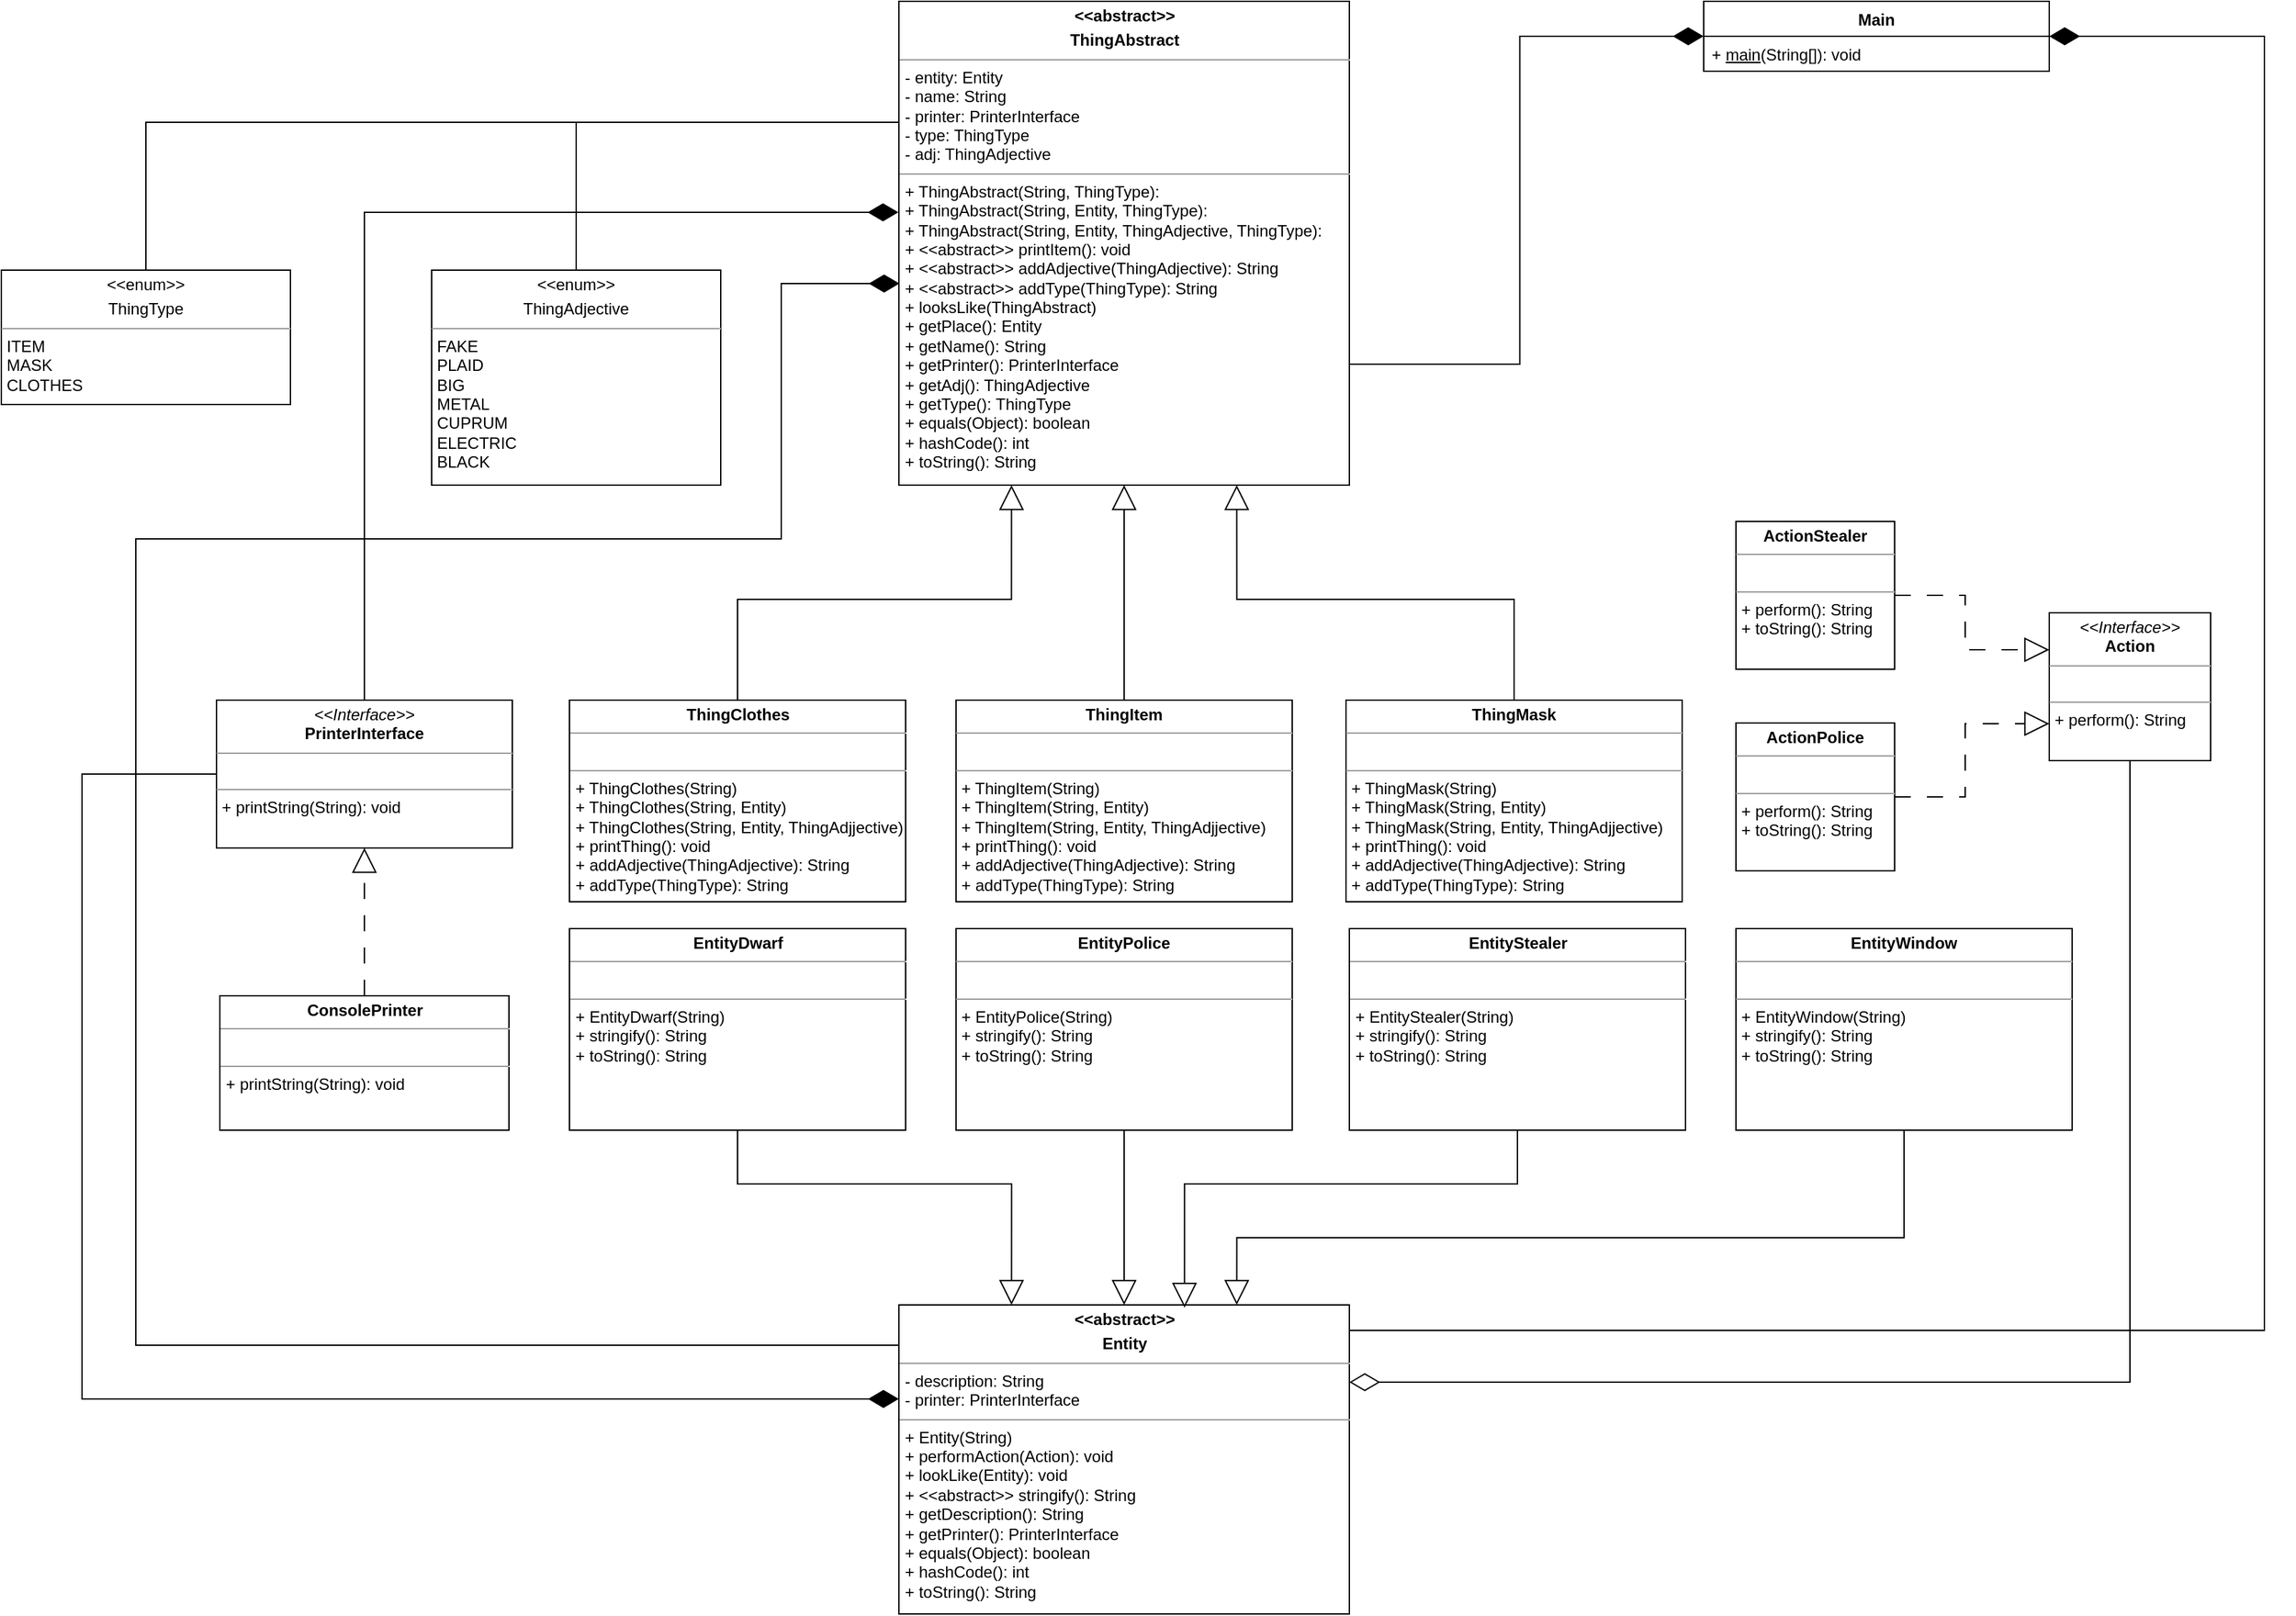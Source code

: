 <mxfile version="20.8.5" type="device"><diagram id="C5RBs43oDa-KdzZeNtuy" name="Page-1"><mxGraphModel dx="2035" dy="1879" grid="0" gridSize="10" guides="1" tooltips="1" connect="1" arrows="1" fold="1" page="0" pageScale="1" pageWidth="827" pageHeight="1169" math="0" shadow="0"><root><mxCell id="WIyWlLk6GJQsqaUBKTNV-0"/><mxCell id="WIyWlLk6GJQsqaUBKTNV-1" parent="WIyWlLk6GJQsqaUBKTNV-0"/><mxCell id="lNQ3HwVG0g5r_71dWcVx-29" style="edgeStyle=orthogonalEdgeStyle;rounded=0;orthogonalLoop=1;jettySize=auto;html=1;exitX=0.5;exitY=0;exitDx=0;exitDy=0;entryX=0.25;entryY=1;entryDx=0;entryDy=0;shadow=0;strokeColor=default;endArrow=block;endFill=0;startSize=16;endSize=16;" edge="1" parent="WIyWlLk6GJQsqaUBKTNV-1" source="lNQ3HwVG0g5r_71dWcVx-13" target="lNQ3HwVG0g5r_71dWcVx-16"><mxGeometry relative="1" as="geometry"/></mxCell><mxCell id="lNQ3HwVG0g5r_71dWcVx-13" value="&lt;p style=&quot;margin:0px;margin-top:4px;text-align:center;&quot;&gt;&lt;b&gt;ThingClothes&lt;/b&gt;&lt;/p&gt;&lt;hr size=&quot;1&quot;&gt;&lt;p style=&quot;margin:0px;margin-left:4px;&quot;&gt;&lt;br&gt;&lt;/p&gt;&lt;hr size=&quot;1&quot;&gt;&lt;p style=&quot;margin:0px;margin-left:4px;&quot;&gt;+ ThingClothes(String)&lt;/p&gt;&lt;p style=&quot;margin:0px;margin-left:4px;&quot;&gt;+ ThingClothes(String, Entity)&lt;/p&gt;&lt;p style=&quot;margin:0px;margin-left:4px;&quot;&gt;+ ThingClothes(String, Entity, ThingAdjjective)&lt;br&gt;&lt;/p&gt;&lt;p style=&quot;margin:0px;margin-left:4px;&quot;&gt;+ printThing(): void&lt;/p&gt;&lt;p style=&quot;margin:0px;margin-left:4px;&quot;&gt;+ addAdjective(ThingAdjective): String&lt;/p&gt;&lt;p style=&quot;margin:0px;margin-left:4px;&quot;&gt;+ addType(ThingType): String&lt;/p&gt;" style="verticalAlign=top;align=left;overflow=fill;fontSize=12;fontFamily=Helvetica;html=1;" vertex="1" parent="WIyWlLk6GJQsqaUBKTNV-1"><mxGeometry x="-157.5" y="-360" width="250" height="150" as="geometry"/></mxCell><mxCell id="lNQ3HwVG0g5r_71dWcVx-89" style="edgeStyle=orthogonalEdgeStyle;rounded=0;orthogonalLoop=1;jettySize=auto;html=1;exitX=1;exitY=0.75;exitDx=0;exitDy=0;shadow=0;strokeColor=default;endArrow=diamondThin;endFill=1;startSize=20;endSize=20;" edge="1" parent="WIyWlLk6GJQsqaUBKTNV-1" source="lNQ3HwVG0g5r_71dWcVx-16" target="lNQ3HwVG0g5r_71dWcVx-80"><mxGeometry relative="1" as="geometry"/></mxCell><mxCell id="lNQ3HwVG0g5r_71dWcVx-16" value="&lt;p style=&quot;margin:0px;margin-top:4px;text-align:center;&quot;&gt;&lt;b&gt;&amp;lt;&amp;lt;abstract&amp;gt;&amp;gt;&lt;/b&gt;&lt;/p&gt;&lt;p style=&quot;margin:0px;margin-top:4px;text-align:center;&quot;&gt;&lt;b&gt;ThingAbstract&lt;/b&gt;&lt;/p&gt;&lt;hr size=&quot;1&quot;&gt;&lt;p style=&quot;margin:0px;margin-left:4px;&quot;&gt;- entity: Entity&lt;/p&gt;&lt;p style=&quot;margin:0px;margin-left:4px;&quot;&gt;- name: String&lt;/p&gt;&lt;p style=&quot;margin:0px;margin-left:4px;&quot;&gt;- printer: PrinterInterface&lt;/p&gt;&lt;p style=&quot;margin:0px;margin-left:4px;&quot;&gt;- type: ThingType&lt;/p&gt;&lt;p style=&quot;margin:0px;margin-left:4px;&quot;&gt;- adj: ThingAdjective&lt;/p&gt;&lt;hr size=&quot;1&quot;&gt;&lt;p style=&quot;margin:0px;margin-left:4px;&quot;&gt;+ ThingAbstract(String, ThingType):&lt;/p&gt;&lt;p style=&quot;margin:0px;margin-left:4px;&quot;&gt;+ ThingAbstract(String, Entity, ThingType):&lt;br&gt;&lt;/p&gt;&lt;p style=&quot;margin:0px;margin-left:4px;&quot;&gt;+ ThingAbstract(String, Entity, ThingAdjective, ThingType):&lt;br&gt;&lt;/p&gt;&lt;p style=&quot;margin:0px;margin-left:4px;&quot;&gt;+ &amp;lt;&amp;lt;abstract&amp;gt;&amp;gt; printItem(): void&lt;/p&gt;&lt;p style=&quot;margin:0px;margin-left:4px;&quot;&gt;+ &amp;lt;&amp;lt;abstract&amp;gt;&amp;gt; addAdjective(ThingAdjective): String&lt;br&gt;&lt;/p&gt;&lt;p style=&quot;margin:0px;margin-left:4px;&quot;&gt;+ &amp;lt;&amp;lt;abstract&amp;gt;&amp;gt; addType(ThingType): String&lt;/p&gt;&lt;p style=&quot;margin:0px;margin-left:4px;&quot;&gt;+ looksLike(ThingAbstract)&lt;/p&gt;&lt;p style=&quot;margin:0px;margin-left:4px;&quot;&gt;+ getPlace(): Entity&lt;/p&gt;&lt;p style=&quot;margin:0px;margin-left:4px;&quot;&gt;+ getName(): String&lt;br&gt;&lt;/p&gt;&lt;p style=&quot;margin:0px;margin-left:4px;&quot;&gt;+ getPrinter(): PrinterInterface&lt;br&gt;&lt;/p&gt;&lt;p style=&quot;margin:0px;margin-left:4px;&quot;&gt;+ getAdj(): ThingAdjective&lt;/p&gt;&lt;p style=&quot;margin:0px;margin-left:4px;&quot;&gt;+ getType(): ThingType&lt;/p&gt;&lt;p style=&quot;margin:0px;margin-left:4px;&quot;&gt;+ equals(Object): boolean&lt;/p&gt;&lt;p style=&quot;margin:0px;margin-left:4px;&quot;&gt;+ hashCode(): int&lt;/p&gt;&lt;p style=&quot;margin:0px;margin-left:4px;&quot;&gt;+ toString(): String&lt;/p&gt;" style="verticalAlign=top;align=left;overflow=fill;fontSize=12;fontFamily=Helvetica;html=1;" vertex="1" parent="WIyWlLk6GJQsqaUBKTNV-1"><mxGeometry x="87.5" y="-880" width="335" height="360" as="geometry"/></mxCell><mxCell id="lNQ3HwVG0g5r_71dWcVx-27" style="edgeStyle=orthogonalEdgeStyle;rounded=0;orthogonalLoop=1;jettySize=auto;html=1;exitX=0.5;exitY=0;exitDx=0;exitDy=0;entryX=0.5;entryY=1;entryDx=0;entryDy=0;shadow=0;strokeColor=default;endArrow=block;endFill=0;endSize=16;startSize=16;" edge="1" parent="WIyWlLk6GJQsqaUBKTNV-1" source="lNQ3HwVG0g5r_71dWcVx-17" target="lNQ3HwVG0g5r_71dWcVx-16"><mxGeometry relative="1" as="geometry"/></mxCell><mxCell id="lNQ3HwVG0g5r_71dWcVx-17" value="&lt;p style=&quot;margin:0px;margin-top:4px;text-align:center;&quot;&gt;&lt;b&gt;ThingItem&lt;/b&gt;&lt;/p&gt;&lt;hr size=&quot;1&quot;&gt;&lt;p style=&quot;margin:0px;margin-left:4px;&quot;&gt;&lt;br&gt;&lt;/p&gt;&lt;hr size=&quot;1&quot;&gt;&lt;p style=&quot;margin:0px;margin-left:4px;&quot;&gt;+ ThingItem(String)&lt;/p&gt;&lt;p style=&quot;margin:0px;margin-left:4px;&quot;&gt;+ ThingItem(String, Entity)&lt;/p&gt;&lt;p style=&quot;margin:0px;margin-left:4px;&quot;&gt;+ ThingItem(String, Entity, ThingAdjjective)&lt;br&gt;&lt;/p&gt;&lt;p style=&quot;margin:0px;margin-left:4px;&quot;&gt;+ printThing(): void&lt;/p&gt;&lt;p style=&quot;margin:0px;margin-left:4px;&quot;&gt;+ addAdjective(ThingAdjective): String&lt;/p&gt;&lt;p style=&quot;margin:0px;margin-left:4px;&quot;&gt;+ addType(ThingType): String&lt;/p&gt;" style="verticalAlign=top;align=left;overflow=fill;fontSize=12;fontFamily=Helvetica;html=1;" vertex="1" parent="WIyWlLk6GJQsqaUBKTNV-1"><mxGeometry x="130" y="-360" width="250" height="150" as="geometry"/></mxCell><mxCell id="lNQ3HwVG0g5r_71dWcVx-28" style="edgeStyle=orthogonalEdgeStyle;rounded=0;orthogonalLoop=1;jettySize=auto;html=1;exitX=0.5;exitY=0;exitDx=0;exitDy=0;entryX=0.75;entryY=1;entryDx=0;entryDy=0;shadow=0;strokeColor=default;endArrow=block;endFill=0;startSize=16;endSize=16;" edge="1" parent="WIyWlLk6GJQsqaUBKTNV-1" source="lNQ3HwVG0g5r_71dWcVx-18" target="lNQ3HwVG0g5r_71dWcVx-16"><mxGeometry relative="1" as="geometry"/></mxCell><mxCell id="lNQ3HwVG0g5r_71dWcVx-18" value="&lt;p style=&quot;margin:0px;margin-top:4px;text-align:center;&quot;&gt;&lt;b&gt;ThingMask&lt;/b&gt;&lt;/p&gt;&lt;hr size=&quot;1&quot;&gt;&lt;p style=&quot;margin:0px;margin-left:4px;&quot;&gt;&lt;br&gt;&lt;/p&gt;&lt;hr size=&quot;1&quot;&gt;&lt;p style=&quot;margin:0px;margin-left:4px;&quot;&gt;+ ThingMask(String)&lt;/p&gt;&lt;p style=&quot;margin:0px;margin-left:4px;&quot;&gt;+ ThingMask(String, Entity)&lt;/p&gt;&lt;p style=&quot;margin:0px;margin-left:4px;&quot;&gt;+ ThingMask(String, Entity, ThingAdjjective)&lt;br&gt;&lt;/p&gt;&lt;p style=&quot;margin:0px;margin-left:4px;&quot;&gt;+ printThing(): void&lt;/p&gt;&lt;p style=&quot;margin:0px;margin-left:4px;&quot;&gt;+ addAdjective(ThingAdjective): String&lt;/p&gt;&lt;p style=&quot;margin:0px;margin-left:4px;&quot;&gt;+ addType(ThingType): String&lt;/p&gt;" style="verticalAlign=top;align=left;overflow=fill;fontSize=12;fontFamily=Helvetica;html=1;" vertex="1" parent="WIyWlLk6GJQsqaUBKTNV-1"><mxGeometry x="420" y="-360" width="250" height="150" as="geometry"/></mxCell><mxCell id="lNQ3HwVG0g5r_71dWcVx-37" style="edgeStyle=orthogonalEdgeStyle;rounded=0;orthogonalLoop=1;jettySize=auto;html=1;exitX=0.5;exitY=1;exitDx=0;exitDy=0;entryX=0.25;entryY=0;entryDx=0;entryDy=0;shadow=0;strokeColor=default;endArrow=block;endFill=0;startSize=16;endSize=16;" edge="1" parent="WIyWlLk6GJQsqaUBKTNV-1" source="lNQ3HwVG0g5r_71dWcVx-31" target="lNQ3HwVG0g5r_71dWcVx-32"><mxGeometry relative="1" as="geometry"><Array as="points"><mxPoint x="-32"/><mxPoint x="171"/></Array></mxGeometry></mxCell><mxCell id="lNQ3HwVG0g5r_71dWcVx-31" value="&lt;p style=&quot;margin:0px;margin-top:4px;text-align:center;&quot;&gt;&lt;b&gt;EntityDwarf&lt;/b&gt;&lt;/p&gt;&lt;hr size=&quot;1&quot;&gt;&lt;p style=&quot;margin:0px;margin-left:4px;&quot;&gt;&lt;br&gt;&lt;/p&gt;&lt;hr size=&quot;1&quot;&gt;&lt;p style=&quot;margin:0px;margin-left:4px;&quot;&gt;+ EntityDwarf(String)&lt;br&gt;&lt;/p&gt;&lt;p style=&quot;margin:0px;margin-left:4px;&quot;&gt;+ stringify(): String&lt;/p&gt;&lt;p style=&quot;margin:0px;margin-left:4px;&quot;&gt;+ toString(): String&lt;/p&gt;" style="verticalAlign=top;align=left;overflow=fill;fontSize=12;fontFamily=Helvetica;html=1;" vertex="1" parent="WIyWlLk6GJQsqaUBKTNV-1"><mxGeometry x="-157.5" y="-190" width="250" height="150" as="geometry"/></mxCell><mxCell id="lNQ3HwVG0g5r_71dWcVx-70" style="edgeStyle=orthogonalEdgeStyle;rounded=0;orthogonalLoop=1;jettySize=auto;html=1;exitX=0;exitY=0.25;exitDx=0;exitDy=0;shadow=0;strokeColor=default;endArrow=diamondThin;endFill=1;startSize=20;endSize=20;" edge="1" parent="WIyWlLk6GJQsqaUBKTNV-1" source="lNQ3HwVG0g5r_71dWcVx-32"><mxGeometry relative="1" as="geometry"><mxPoint x="88" y="-670" as="targetPoint"/><Array as="points"><mxPoint x="88" y="120"/><mxPoint x="-480" y="120"/><mxPoint x="-480" y="-480"/><mxPoint y="-480"/><mxPoint y="-670"/></Array></mxGeometry></mxCell><mxCell id="lNQ3HwVG0g5r_71dWcVx-88" style="edgeStyle=orthogonalEdgeStyle;rounded=0;orthogonalLoop=1;jettySize=auto;html=1;exitX=1;exitY=0.5;exitDx=0;exitDy=0;shadow=0;strokeColor=default;endArrow=diamondThin;endFill=1;startSize=20;endSize=20;entryX=1;entryY=0.5;entryDx=0;entryDy=0;" edge="1" parent="WIyWlLk6GJQsqaUBKTNV-1" source="lNQ3HwVG0g5r_71dWcVx-32" target="lNQ3HwVG0g5r_71dWcVx-80"><mxGeometry relative="1" as="geometry"><mxPoint x="981" y="-991" as="targetPoint"/><Array as="points"><mxPoint x="423" y="109"/><mxPoint x="1103" y="109"/><mxPoint x="1103" y="-854"/></Array></mxGeometry></mxCell><mxCell id="lNQ3HwVG0g5r_71dWcVx-32" value="&lt;p style=&quot;margin:0px;margin-top:4px;text-align:center;&quot;&gt;&lt;b&gt;&amp;lt;&amp;lt;abstract&amp;gt;&amp;gt;&lt;/b&gt;&lt;/p&gt;&lt;p style=&quot;margin:0px;margin-top:4px;text-align:center;&quot;&gt;&lt;b&gt;Entity&lt;/b&gt;&lt;/p&gt;&lt;hr size=&quot;1&quot;&gt;&lt;p style=&quot;margin:0px;margin-left:4px;&quot;&gt;- description: String&lt;/p&gt;&lt;p style=&quot;margin:0px;margin-left:4px;&quot;&gt;- printer: PrinterInterface&lt;/p&gt;&lt;hr size=&quot;1&quot;&gt;&lt;p style=&quot;margin:0px;margin-left:4px;&quot;&gt;+ Entity(String)&lt;/p&gt;&lt;p style=&quot;margin:0px;margin-left:4px;&quot;&gt;+ performAction(Action): void&lt;/p&gt;&lt;p style=&quot;margin:0px;margin-left:4px;&quot;&gt;+ lookLike(Entity): void&lt;/p&gt;&lt;p style=&quot;margin:0px;margin-left:4px;&quot;&gt;+ &amp;lt;&amp;lt;abstract&amp;gt;&amp;gt; stringify(): String&lt;/p&gt;&lt;p style=&quot;margin:0px;margin-left:4px;&quot;&gt;+ getDescription(): String&lt;/p&gt;&lt;p style=&quot;margin:0px;margin-left:4px;&quot;&gt;+ getPrinter(): PrinterInterface&lt;/p&gt;&lt;p style=&quot;margin:0px;margin-left:4px;&quot;&gt;+ equals(Object): boolean&lt;/p&gt;&lt;p style=&quot;margin:0px;margin-left:4px;&quot;&gt;+ hashCode(): int&lt;/p&gt;&lt;p style=&quot;margin:0px;margin-left:4px;&quot;&gt;+ toString(): String&lt;/p&gt;" style="verticalAlign=top;align=left;overflow=fill;fontSize=12;fontFamily=Helvetica;html=1;" vertex="1" parent="WIyWlLk6GJQsqaUBKTNV-1"><mxGeometry x="87.5" y="90" width="335" height="230" as="geometry"/></mxCell><mxCell id="lNQ3HwVG0g5r_71dWcVx-43" style="edgeStyle=orthogonalEdgeStyle;rounded=0;orthogonalLoop=1;jettySize=auto;html=1;exitX=0.5;exitY=1;exitDx=0;exitDy=0;entryX=0.5;entryY=0;entryDx=0;entryDy=0;shadow=0;strokeColor=default;endArrow=block;endFill=0;startSize=16;endSize=16;" edge="1" parent="WIyWlLk6GJQsqaUBKTNV-1" source="lNQ3HwVG0g5r_71dWcVx-40" target="lNQ3HwVG0g5r_71dWcVx-32"><mxGeometry relative="1" as="geometry"/></mxCell><mxCell id="lNQ3HwVG0g5r_71dWcVx-40" value="&lt;p style=&quot;margin:0px;margin-top:4px;text-align:center;&quot;&gt;&lt;b&gt;EntityPolice&lt;/b&gt;&lt;/p&gt;&lt;hr size=&quot;1&quot;&gt;&lt;p style=&quot;margin:0px;margin-left:4px;&quot;&gt;&lt;br&gt;&lt;/p&gt;&lt;hr size=&quot;1&quot;&gt;&lt;p style=&quot;margin:0px;margin-left:4px;&quot;&gt;+ EntityPolice(String)&lt;br&gt;&lt;/p&gt;&lt;p style=&quot;margin:0px;margin-left:4px;&quot;&gt;+ stringify(): String&lt;/p&gt;&lt;p style=&quot;margin:0px;margin-left:4px;&quot;&gt;+ toString(): String&lt;/p&gt;" style="verticalAlign=top;align=left;overflow=fill;fontSize=12;fontFamily=Helvetica;html=1;" vertex="1" parent="WIyWlLk6GJQsqaUBKTNV-1"><mxGeometry x="130" y="-190" width="250" height="150" as="geometry"/></mxCell><mxCell id="lNQ3HwVG0g5r_71dWcVx-44" style="edgeStyle=orthogonalEdgeStyle;rounded=0;orthogonalLoop=1;jettySize=auto;html=1;exitX=0.5;exitY=1;exitDx=0;exitDy=0;entryX=0.634;entryY=0.009;entryDx=0;entryDy=0;entryPerimeter=0;shadow=0;strokeColor=default;endArrow=block;endFill=0;startSize=16;endSize=16;" edge="1" parent="WIyWlLk6GJQsqaUBKTNV-1" source="lNQ3HwVG0g5r_71dWcVx-41" target="lNQ3HwVG0g5r_71dWcVx-32"><mxGeometry relative="1" as="geometry"><Array as="points"><mxPoint x="547"/><mxPoint x="300"/></Array></mxGeometry></mxCell><mxCell id="lNQ3HwVG0g5r_71dWcVx-41" value="&lt;p style=&quot;margin:0px;margin-top:4px;text-align:center;&quot;&gt;&lt;b&gt;EntityStealer&lt;/b&gt;&lt;/p&gt;&lt;hr size=&quot;1&quot;&gt;&lt;p style=&quot;margin:0px;margin-left:4px;&quot;&gt;&lt;br&gt;&lt;/p&gt;&lt;hr size=&quot;1&quot;&gt;&lt;p style=&quot;margin:0px;margin-left:4px;&quot;&gt;+ EntityStealer(String)&lt;br&gt;&lt;/p&gt;&lt;p style=&quot;margin:0px;margin-left:4px;&quot;&gt;+ stringify(): String&lt;/p&gt;&lt;p style=&quot;margin:0px;margin-left:4px;&quot;&gt;+ toString(): String&lt;/p&gt;" style="verticalAlign=top;align=left;overflow=fill;fontSize=12;fontFamily=Helvetica;html=1;" vertex="1" parent="WIyWlLk6GJQsqaUBKTNV-1"><mxGeometry x="422.5" y="-190" width="250" height="150" as="geometry"/></mxCell><mxCell id="lNQ3HwVG0g5r_71dWcVx-45" style="edgeStyle=orthogonalEdgeStyle;rounded=0;orthogonalLoop=1;jettySize=auto;html=1;exitX=0.5;exitY=1;exitDx=0;exitDy=0;entryX=0.75;entryY=0;entryDx=0;entryDy=0;shadow=0;strokeColor=default;endArrow=block;endFill=0;startSize=16;endSize=16;" edge="1" parent="WIyWlLk6GJQsqaUBKTNV-1" source="lNQ3HwVG0g5r_71dWcVx-42" target="lNQ3HwVG0g5r_71dWcVx-32"><mxGeometry relative="1" as="geometry"><Array as="points"><mxPoint x="835" y="40"/><mxPoint x="339" y="40"/></Array></mxGeometry></mxCell><mxCell id="lNQ3HwVG0g5r_71dWcVx-42" value="&lt;p style=&quot;margin:0px;margin-top:4px;text-align:center;&quot;&gt;&lt;b&gt;EntityWindow&lt;/b&gt;&lt;/p&gt;&lt;hr size=&quot;1&quot;&gt;&lt;p style=&quot;margin:0px;margin-left:4px;&quot;&gt;&lt;br&gt;&lt;/p&gt;&lt;hr size=&quot;1&quot;&gt;&lt;p style=&quot;margin:0px;margin-left:4px;&quot;&gt;+ EntityWindow(String)&lt;br&gt;&lt;/p&gt;&lt;p style=&quot;margin:0px;margin-left:4px;&quot;&gt;+ stringify(): String&lt;/p&gt;&lt;p style=&quot;margin:0px;margin-left:4px;&quot;&gt;+ toString(): String&lt;/p&gt;" style="verticalAlign=top;align=left;overflow=fill;fontSize=12;fontFamily=Helvetica;html=1;" vertex="1" parent="WIyWlLk6GJQsqaUBKTNV-1"><mxGeometry x="710" y="-190" width="250" height="150" as="geometry"/></mxCell><mxCell id="lNQ3HwVG0g5r_71dWcVx-86" style="edgeStyle=orthogonalEdgeStyle;rounded=0;orthogonalLoop=1;jettySize=auto;html=1;exitX=0.5;exitY=1;exitDx=0;exitDy=0;entryX=1;entryY=0.25;entryDx=0;entryDy=0;shadow=0;strokeColor=default;endArrow=diamondThin;endFill=0;startSize=20;endSize=20;" edge="1" parent="WIyWlLk6GJQsqaUBKTNV-1" source="lNQ3HwVG0g5r_71dWcVx-47" target="lNQ3HwVG0g5r_71dWcVx-32"><mxGeometry relative="1" as="geometry"/></mxCell><mxCell id="lNQ3HwVG0g5r_71dWcVx-47" value="&lt;p style=&quot;margin:0px;margin-top:4px;text-align:center;&quot;&gt;&lt;i&gt;&amp;lt;&amp;lt;Interface&amp;gt;&amp;gt;&lt;/i&gt;&lt;br&gt;&lt;b&gt;Action&lt;/b&gt;&lt;/p&gt;&lt;hr size=&quot;1&quot;&gt;&lt;p style=&quot;margin:0px;margin-left:4px;&quot;&gt;&lt;br&gt;&lt;/p&gt;&lt;hr size=&quot;1&quot;&gt;&lt;p style=&quot;margin:0px;margin-left:4px;&quot;&gt;+ perform(): String&lt;br&gt;&lt;/p&gt;" style="verticalAlign=top;align=left;overflow=fill;fontSize=12;fontFamily=Helvetica;html=1;" vertex="1" parent="WIyWlLk6GJQsqaUBKTNV-1"><mxGeometry x="943" y="-425" width="120" height="110" as="geometry"/></mxCell><mxCell id="lNQ3HwVG0g5r_71dWcVx-78" style="edgeStyle=orthogonalEdgeStyle;rounded=0;orthogonalLoop=1;jettySize=auto;html=1;exitX=1;exitY=0.5;exitDx=0;exitDy=0;entryX=0;entryY=0.75;entryDx=0;entryDy=0;shadow=0;strokeColor=default;endArrow=block;endFill=0;startSize=16;endSize=16;dashed=1;dashPattern=12 12;" edge="1" parent="WIyWlLk6GJQsqaUBKTNV-1" source="lNQ3HwVG0g5r_71dWcVx-49" target="lNQ3HwVG0g5r_71dWcVx-47"><mxGeometry relative="1" as="geometry"/></mxCell><mxCell id="lNQ3HwVG0g5r_71dWcVx-49" value="&lt;p style=&quot;margin:0px;margin-top:4px;text-align:center;&quot;&gt;&lt;b&gt;ActionPolice&lt;/b&gt;&lt;/p&gt;&lt;hr size=&quot;1&quot;&gt;&lt;p style=&quot;margin:0px;margin-left:4px;&quot;&gt;&lt;br&gt;&lt;/p&gt;&lt;hr size=&quot;1&quot;&gt;&lt;p style=&quot;margin:0px;margin-left:4px;&quot;&gt;+ perform(): String&lt;/p&gt;&lt;p style=&quot;margin:0px;margin-left:4px;&quot;&gt;+ toString(): String&lt;/p&gt;" style="verticalAlign=top;align=left;overflow=fill;fontSize=12;fontFamily=Helvetica;html=1;" vertex="1" parent="WIyWlLk6GJQsqaUBKTNV-1"><mxGeometry x="710" y="-343" width="118" height="110" as="geometry"/></mxCell><mxCell id="lNQ3HwVG0g5r_71dWcVx-79" style="edgeStyle=orthogonalEdgeStyle;rounded=0;orthogonalLoop=1;jettySize=auto;html=1;exitX=1;exitY=0.5;exitDx=0;exitDy=0;entryX=0;entryY=0.25;entryDx=0;entryDy=0;shadow=0;strokeColor=default;endArrow=block;endFill=0;startSize=16;endSize=16;dashed=1;dashPattern=12 12;" edge="1" parent="WIyWlLk6GJQsqaUBKTNV-1" source="lNQ3HwVG0g5r_71dWcVx-50" target="lNQ3HwVG0g5r_71dWcVx-47"><mxGeometry relative="1" as="geometry"/></mxCell><mxCell id="lNQ3HwVG0g5r_71dWcVx-50" value="&lt;p style=&quot;margin:0px;margin-top:4px;text-align:center;&quot;&gt;&lt;b&gt;ActionStealer&lt;/b&gt;&lt;/p&gt;&lt;hr size=&quot;1&quot;&gt;&lt;p style=&quot;margin:0px;margin-left:4px;&quot;&gt;&lt;br&gt;&lt;/p&gt;&lt;hr size=&quot;1&quot;&gt;&lt;p style=&quot;margin:0px;margin-left:4px;&quot;&gt;+ perform(): String&lt;/p&gt;&lt;p style=&quot;margin:0px;margin-left:4px;&quot;&gt;+ toString(): String&lt;/p&gt;" style="verticalAlign=top;align=left;overflow=fill;fontSize=12;fontFamily=Helvetica;html=1;" vertex="1" parent="WIyWlLk6GJQsqaUBKTNV-1"><mxGeometry x="710" y="-493" width="118" height="110" as="geometry"/></mxCell><mxCell id="lNQ3HwVG0g5r_71dWcVx-66" style="edgeStyle=orthogonalEdgeStyle;rounded=0;orthogonalLoop=1;jettySize=auto;html=1;exitX=0.5;exitY=0;exitDx=0;exitDy=0;entryX=0;entryY=0.25;entryDx=0;entryDy=0;shadow=0;strokeColor=default;endArrow=none;endFill=0;startSize=16;endSize=16;" edge="1" parent="WIyWlLk6GJQsqaUBKTNV-1" source="lNQ3HwVG0g5r_71dWcVx-54" target="lNQ3HwVG0g5r_71dWcVx-16"><mxGeometry relative="1" as="geometry"/></mxCell><mxCell id="lNQ3HwVG0g5r_71dWcVx-54" value="&lt;p style=&quot;margin:0px;margin-top:4px;text-align:center;&quot;&gt;&amp;lt;&amp;lt;enum&amp;gt;&amp;gt;&lt;/p&gt;&lt;p style=&quot;margin:0px;margin-top:4px;text-align:center;&quot;&gt;ThingType&lt;/p&gt;&lt;hr size=&quot;1&quot;&gt;&lt;p style=&quot;margin:0px;margin-left:4px;&quot;&gt;&lt;/p&gt;&lt;p style=&quot;margin:0px;margin-left:4px;&quot;&gt;ITEM&lt;/p&gt;&lt;p style=&quot;margin:0px;margin-left:4px;&quot;&gt;MASK&lt;/p&gt;&lt;p style=&quot;margin:0px;margin-left:4px;&quot;&gt;CLOTHES&lt;/p&gt;" style="verticalAlign=top;align=left;overflow=fill;fontSize=12;fontFamily=Helvetica;html=1;" vertex="1" parent="WIyWlLk6GJQsqaUBKTNV-1"><mxGeometry x="-580" y="-680" width="215" height="100" as="geometry"/></mxCell><mxCell id="lNQ3HwVG0g5r_71dWcVx-65" style="edgeStyle=orthogonalEdgeStyle;rounded=0;orthogonalLoop=1;jettySize=auto;html=1;exitX=0.5;exitY=0;exitDx=0;exitDy=0;entryX=0;entryY=0.25;entryDx=0;entryDy=0;shadow=0;strokeColor=default;endArrow=none;endFill=0;startSize=20;endSize=20;" edge="1" parent="WIyWlLk6GJQsqaUBKTNV-1" source="lNQ3HwVG0g5r_71dWcVx-55" target="lNQ3HwVG0g5r_71dWcVx-16"><mxGeometry relative="1" as="geometry"/></mxCell><mxCell id="lNQ3HwVG0g5r_71dWcVx-55" value="&lt;p style=&quot;margin:0px;margin-top:4px;text-align:center;&quot;&gt;&amp;lt;&amp;lt;enum&amp;gt;&amp;gt;&lt;/p&gt;&lt;p style=&quot;margin:0px;margin-top:4px;text-align:center;&quot;&gt;ThingAdjective&lt;/p&gt;&lt;hr size=&quot;1&quot;&gt;&lt;p style=&quot;margin:0px;margin-left:4px;&quot;&gt;&lt;/p&gt;&lt;p style=&quot;margin:0px;margin-left:4px;&quot;&gt;FAKE&lt;/p&gt;&lt;p style=&quot;margin:0px;margin-left:4px;&quot;&gt;PLAID&lt;/p&gt;&lt;p style=&quot;margin:0px;margin-left:4px;&quot;&gt;BIG&lt;/p&gt;&lt;p style=&quot;margin:0px;margin-left:4px;&quot;&gt;METAL&lt;/p&gt;&lt;p style=&quot;margin:0px;margin-left:4px;&quot;&gt;CUPRUM&lt;/p&gt;&lt;p style=&quot;margin:0px;margin-left:4px;&quot;&gt;ELECTRIC&lt;/p&gt;&lt;p style=&quot;margin:0px;margin-left:4px;&quot;&gt;BLACK&lt;/p&gt;" style="verticalAlign=top;align=left;overflow=fill;fontSize=12;fontFamily=Helvetica;html=1;" vertex="1" parent="WIyWlLk6GJQsqaUBKTNV-1"><mxGeometry x="-260" y="-680" width="215" height="160" as="geometry"/></mxCell><mxCell id="lNQ3HwVG0g5r_71dWcVx-67" style="edgeStyle=orthogonalEdgeStyle;rounded=0;orthogonalLoop=1;jettySize=auto;html=1;exitX=0.5;exitY=0;exitDx=0;exitDy=0;entryX=-0.001;entryY=0.436;entryDx=0;entryDy=0;entryPerimeter=0;shadow=0;strokeColor=default;endArrow=diamondThin;endFill=1;startSize=20;endSize=20;" edge="1" parent="WIyWlLk6GJQsqaUBKTNV-1" source="lNQ3HwVG0g5r_71dWcVx-56" target="lNQ3HwVG0g5r_71dWcVx-16"><mxGeometry relative="1" as="geometry"/></mxCell><mxCell id="lNQ3HwVG0g5r_71dWcVx-72" style="edgeStyle=orthogonalEdgeStyle;rounded=0;orthogonalLoop=1;jettySize=auto;html=1;exitX=0;exitY=0.5;exitDx=0;exitDy=0;shadow=0;strokeColor=default;endArrow=diamondThin;endFill=1;startSize=20;endSize=20;" edge="1" parent="WIyWlLk6GJQsqaUBKTNV-1" source="lNQ3HwVG0g5r_71dWcVx-56" target="lNQ3HwVG0g5r_71dWcVx-32"><mxGeometry relative="1" as="geometry"><mxPoint x="60" y="200" as="targetPoint"/><Array as="points"><mxPoint x="-520" y="-305"/><mxPoint x="-520" y="160"/></Array></mxGeometry></mxCell><mxCell id="lNQ3HwVG0g5r_71dWcVx-56" value="&lt;p style=&quot;margin:0px;margin-top:4px;text-align:center;&quot;&gt;&lt;i&gt;&amp;lt;&amp;lt;Interface&amp;gt;&amp;gt;&lt;/i&gt;&lt;br&gt;&lt;b&gt;PrinterInterface&lt;/b&gt;&lt;/p&gt;&lt;hr size=&quot;1&quot;&gt;&lt;p style=&quot;margin:0px;margin-left:4px;&quot;&gt;&lt;br&gt;&lt;/p&gt;&lt;hr size=&quot;1&quot;&gt;&lt;p style=&quot;margin:0px;margin-left:4px;&quot;&gt;+ printString(String): void&lt;br&gt;&lt;/p&gt;" style="verticalAlign=top;align=left;overflow=fill;fontSize=12;fontFamily=Helvetica;html=1;" vertex="1" parent="WIyWlLk6GJQsqaUBKTNV-1"><mxGeometry x="-420" y="-360" width="220" height="110" as="geometry"/></mxCell><mxCell id="lNQ3HwVG0g5r_71dWcVx-64" style="edgeStyle=orthogonalEdgeStyle;rounded=0;orthogonalLoop=1;jettySize=auto;html=1;exitX=0.5;exitY=0;exitDx=0;exitDy=0;entryX=0.5;entryY=1;entryDx=0;entryDy=0;shadow=0;dashed=1;dashPattern=12 12;strokeColor=default;endArrow=block;endFill=0;startSize=16;endSize=16;" edge="1" parent="WIyWlLk6GJQsqaUBKTNV-1" source="lNQ3HwVG0g5r_71dWcVx-60" target="lNQ3HwVG0g5r_71dWcVx-56"><mxGeometry relative="1" as="geometry"/></mxCell><mxCell id="lNQ3HwVG0g5r_71dWcVx-60" value="&lt;p style=&quot;margin:0px;margin-top:4px;text-align:center;&quot;&gt;&lt;b&gt;ConsolePrinter&lt;/b&gt;&lt;/p&gt;&lt;hr size=&quot;1&quot;&gt;&lt;p style=&quot;margin:0px;margin-left:4px;&quot;&gt;&lt;br&gt;&lt;/p&gt;&lt;hr size=&quot;1&quot;&gt;&lt;p style=&quot;margin:0px;margin-left:4px;&quot;&gt;&lt;span style=&quot;background-color: initial;&quot;&gt;+ printString(String): void&lt;/span&gt;&lt;br&gt;&lt;/p&gt;" style="verticalAlign=top;align=left;overflow=fill;fontSize=12;fontFamily=Helvetica;html=1;" vertex="1" parent="WIyWlLk6GJQsqaUBKTNV-1"><mxGeometry x="-417.5" y="-140" width="215" height="100" as="geometry"/></mxCell><mxCell id="lNQ3HwVG0g5r_71dWcVx-80" value="Main" style="swimlane;fontStyle=1;align=center;verticalAlign=top;childLayout=stackLayout;horizontal=1;startSize=26;horizontalStack=0;resizeParent=1;resizeParentMax=0;resizeLast=0;collapsible=1;marginBottom=0;" vertex="1" parent="WIyWlLk6GJQsqaUBKTNV-1"><mxGeometry x="686" y="-880" width="257" height="52" as="geometry"/></mxCell><mxCell id="lNQ3HwVG0g5r_71dWcVx-94" value="+ &lt;u&gt;main&lt;/u&gt;(String[]): void" style="text;strokeColor=none;fillColor=none;align=left;verticalAlign=top;spacingLeft=4;spacingRight=4;overflow=hidden;rotatable=0;points=[[0,0.5],[1,0.5]];portConstraint=eastwest;html=1;" vertex="1" parent="lNQ3HwVG0g5r_71dWcVx-80"><mxGeometry y="26" width="257" height="26" as="geometry"/></mxCell></root></mxGraphModel></diagram></mxfile>